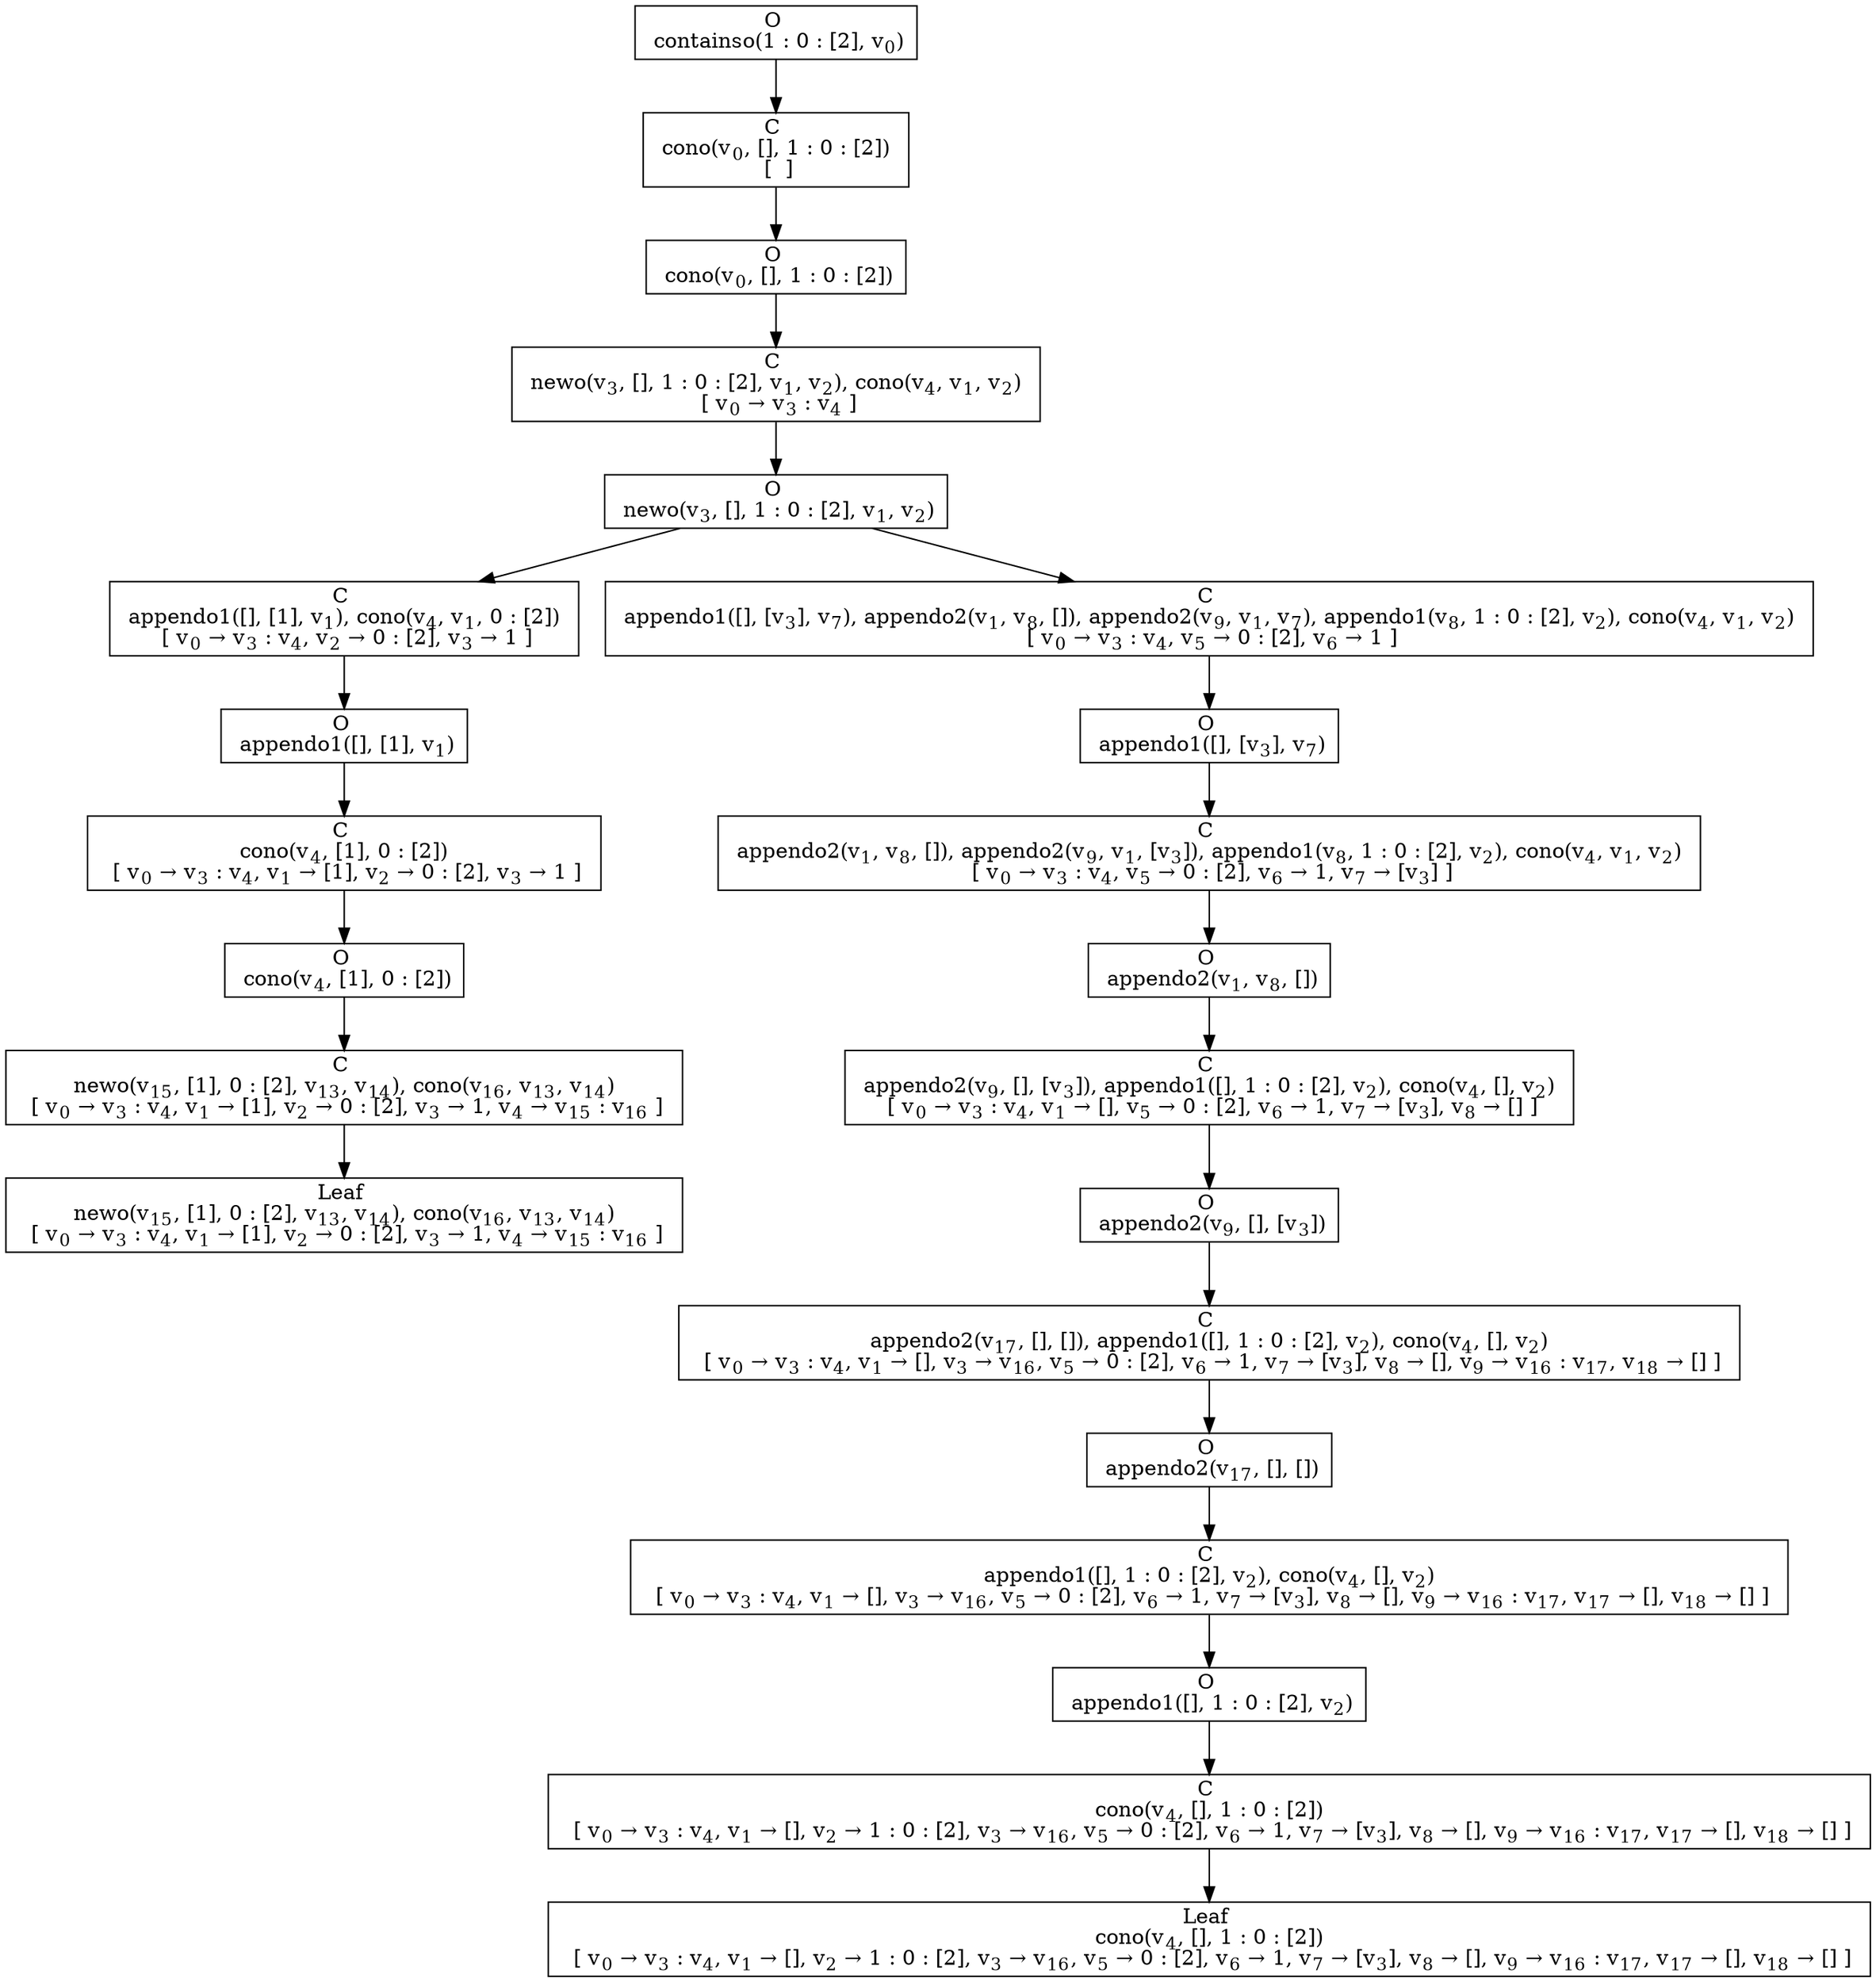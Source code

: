 digraph {
    graph [rankdir=TB
          ,bgcolor=transparent];
    node [shape=box
         ,fillcolor=white
         ,style=filled];
    0 [label=<O <BR/> containso(1 : 0 : [2], v<SUB>0</SUB>)>];
    1 [label=<C <BR/> cono(v<SUB>0</SUB>, [], 1 : 0 : [2]) <BR/>  [  ] >];
    2 [label=<O <BR/> cono(v<SUB>0</SUB>, [], 1 : 0 : [2])>];
    3 [label=<C <BR/> newo(v<SUB>3</SUB>, [], 1 : 0 : [2], v<SUB>1</SUB>, v<SUB>2</SUB>), cono(v<SUB>4</SUB>, v<SUB>1</SUB>, v<SUB>2</SUB>) <BR/>  [ v<SUB>0</SUB> &rarr; v<SUB>3</SUB> : v<SUB>4</SUB> ] >];
    4 [label=<O <BR/> newo(v<SUB>3</SUB>, [], 1 : 0 : [2], v<SUB>1</SUB>, v<SUB>2</SUB>)>];
    5 [label=<C <BR/> appendo1([], [1], v<SUB>1</SUB>), cono(v<SUB>4</SUB>, v<SUB>1</SUB>, 0 : [2]) <BR/>  [ v<SUB>0</SUB> &rarr; v<SUB>3</SUB> : v<SUB>4</SUB>, v<SUB>2</SUB> &rarr; 0 : [2], v<SUB>3</SUB> &rarr; 1 ] >];
    6 [label=<C <BR/> appendo1([], [v<SUB>3</SUB>], v<SUB>7</SUB>), appendo2(v<SUB>1</SUB>, v<SUB>8</SUB>, []), appendo2(v<SUB>9</SUB>, v<SUB>1</SUB>, v<SUB>7</SUB>), appendo1(v<SUB>8</SUB>, 1 : 0 : [2], v<SUB>2</SUB>), cono(v<SUB>4</SUB>, v<SUB>1</SUB>, v<SUB>2</SUB>) <BR/>  [ v<SUB>0</SUB> &rarr; v<SUB>3</SUB> : v<SUB>4</SUB>, v<SUB>5</SUB> &rarr; 0 : [2], v<SUB>6</SUB> &rarr; 1 ] >];
    7 [label=<O <BR/> appendo1([], [1], v<SUB>1</SUB>)>];
    8 [label=<C <BR/> cono(v<SUB>4</SUB>, [1], 0 : [2]) <BR/>  [ v<SUB>0</SUB> &rarr; v<SUB>3</SUB> : v<SUB>4</SUB>, v<SUB>1</SUB> &rarr; [1], v<SUB>2</SUB> &rarr; 0 : [2], v<SUB>3</SUB> &rarr; 1 ] >];
    9 [label=<O <BR/> cono(v<SUB>4</SUB>, [1], 0 : [2])>];
    10 [label=<C <BR/> newo(v<SUB>15</SUB>, [1], 0 : [2], v<SUB>13</SUB>, v<SUB>14</SUB>), cono(v<SUB>16</SUB>, v<SUB>13</SUB>, v<SUB>14</SUB>) <BR/>  [ v<SUB>0</SUB> &rarr; v<SUB>3</SUB> : v<SUB>4</SUB>, v<SUB>1</SUB> &rarr; [1], v<SUB>2</SUB> &rarr; 0 : [2], v<SUB>3</SUB> &rarr; 1, v<SUB>4</SUB> &rarr; v<SUB>15</SUB> : v<SUB>16</SUB> ] >];
    11 [label=<Leaf <BR/> newo(v<SUB>15</SUB>, [1], 0 : [2], v<SUB>13</SUB>, v<SUB>14</SUB>), cono(v<SUB>16</SUB>, v<SUB>13</SUB>, v<SUB>14</SUB>) <BR/>  [ v<SUB>0</SUB> &rarr; v<SUB>3</SUB> : v<SUB>4</SUB>, v<SUB>1</SUB> &rarr; [1], v<SUB>2</SUB> &rarr; 0 : [2], v<SUB>3</SUB> &rarr; 1, v<SUB>4</SUB> &rarr; v<SUB>15</SUB> : v<SUB>16</SUB> ] >];
    12 [label=<O <BR/> appendo1([], [v<SUB>3</SUB>], v<SUB>7</SUB>)>];
    13 [label=<C <BR/> appendo2(v<SUB>1</SUB>, v<SUB>8</SUB>, []), appendo2(v<SUB>9</SUB>, v<SUB>1</SUB>, [v<SUB>3</SUB>]), appendo1(v<SUB>8</SUB>, 1 : 0 : [2], v<SUB>2</SUB>), cono(v<SUB>4</SUB>, v<SUB>1</SUB>, v<SUB>2</SUB>) <BR/>  [ v<SUB>0</SUB> &rarr; v<SUB>3</SUB> : v<SUB>4</SUB>, v<SUB>5</SUB> &rarr; 0 : [2], v<SUB>6</SUB> &rarr; 1, v<SUB>7</SUB> &rarr; [v<SUB>3</SUB>] ] >];
    14 [label=<O <BR/> appendo2(v<SUB>1</SUB>, v<SUB>8</SUB>, [])>];
    15 [label=<C <BR/> appendo2(v<SUB>9</SUB>, [], [v<SUB>3</SUB>]), appendo1([], 1 : 0 : [2], v<SUB>2</SUB>), cono(v<SUB>4</SUB>, [], v<SUB>2</SUB>) <BR/>  [ v<SUB>0</SUB> &rarr; v<SUB>3</SUB> : v<SUB>4</SUB>, v<SUB>1</SUB> &rarr; [], v<SUB>5</SUB> &rarr; 0 : [2], v<SUB>6</SUB> &rarr; 1, v<SUB>7</SUB> &rarr; [v<SUB>3</SUB>], v<SUB>8</SUB> &rarr; [] ] >];
    16 [label=<O <BR/> appendo2(v<SUB>9</SUB>, [], [v<SUB>3</SUB>])>];
    17 [label=<C <BR/> appendo2(v<SUB>17</SUB>, [], []), appendo1([], 1 : 0 : [2], v<SUB>2</SUB>), cono(v<SUB>4</SUB>, [], v<SUB>2</SUB>) <BR/>  [ v<SUB>0</SUB> &rarr; v<SUB>3</SUB> : v<SUB>4</SUB>, v<SUB>1</SUB> &rarr; [], v<SUB>3</SUB> &rarr; v<SUB>16</SUB>, v<SUB>5</SUB> &rarr; 0 : [2], v<SUB>6</SUB> &rarr; 1, v<SUB>7</SUB> &rarr; [v<SUB>3</SUB>], v<SUB>8</SUB> &rarr; [], v<SUB>9</SUB> &rarr; v<SUB>16</SUB> : v<SUB>17</SUB>, v<SUB>18</SUB> &rarr; [] ] >];
    18 [label=<O <BR/> appendo2(v<SUB>17</SUB>, [], [])>];
    19 [label=<C <BR/> appendo1([], 1 : 0 : [2], v<SUB>2</SUB>), cono(v<SUB>4</SUB>, [], v<SUB>2</SUB>) <BR/>  [ v<SUB>0</SUB> &rarr; v<SUB>3</SUB> : v<SUB>4</SUB>, v<SUB>1</SUB> &rarr; [], v<SUB>3</SUB> &rarr; v<SUB>16</SUB>, v<SUB>5</SUB> &rarr; 0 : [2], v<SUB>6</SUB> &rarr; 1, v<SUB>7</SUB> &rarr; [v<SUB>3</SUB>], v<SUB>8</SUB> &rarr; [], v<SUB>9</SUB> &rarr; v<SUB>16</SUB> : v<SUB>17</SUB>, v<SUB>17</SUB> &rarr; [], v<SUB>18</SUB> &rarr; [] ] >];
    20 [label=<O <BR/> appendo1([], 1 : 0 : [2], v<SUB>2</SUB>)>];
    21 [label=<C <BR/> cono(v<SUB>4</SUB>, [], 1 : 0 : [2]) <BR/>  [ v<SUB>0</SUB> &rarr; v<SUB>3</SUB> : v<SUB>4</SUB>, v<SUB>1</SUB> &rarr; [], v<SUB>2</SUB> &rarr; 1 : 0 : [2], v<SUB>3</SUB> &rarr; v<SUB>16</SUB>, v<SUB>5</SUB> &rarr; 0 : [2], v<SUB>6</SUB> &rarr; 1, v<SUB>7</SUB> &rarr; [v<SUB>3</SUB>], v<SUB>8</SUB> &rarr; [], v<SUB>9</SUB> &rarr; v<SUB>16</SUB> : v<SUB>17</SUB>, v<SUB>17</SUB> &rarr; [], v<SUB>18</SUB> &rarr; [] ] >];
    22 [label=<Leaf <BR/> cono(v<SUB>4</SUB>, [], 1 : 0 : [2]) <BR/>  [ v<SUB>0</SUB> &rarr; v<SUB>3</SUB> : v<SUB>4</SUB>, v<SUB>1</SUB> &rarr; [], v<SUB>2</SUB> &rarr; 1 : 0 : [2], v<SUB>3</SUB> &rarr; v<SUB>16</SUB>, v<SUB>5</SUB> &rarr; 0 : [2], v<SUB>6</SUB> &rarr; 1, v<SUB>7</SUB> &rarr; [v<SUB>3</SUB>], v<SUB>8</SUB> &rarr; [], v<SUB>9</SUB> &rarr; v<SUB>16</SUB> : v<SUB>17</SUB>, v<SUB>17</SUB> &rarr; [], v<SUB>18</SUB> &rarr; [] ] >];
    0 -> 1 [label=""];
    1 -> 2 [label=""];
    2 -> 3 [label=""];
    3 -> 4 [label=""];
    4 -> 5 [label=""];
    4 -> 6 [label=""];
    5 -> 7 [label=""];
    6 -> 12 [label=""];
    7 -> 8 [label=""];
    8 -> 9 [label=""];
    9 -> 10 [label=""];
    10 -> 11 [label=""];
    12 -> 13 [label=""];
    13 -> 14 [label=""];
    14 -> 15 [label=""];
    15 -> 16 [label=""];
    16 -> 17 [label=""];
    17 -> 18 [label=""];
    18 -> 19 [label=""];
    19 -> 20 [label=""];
    20 -> 21 [label=""];
    21 -> 22 [label=""];
}